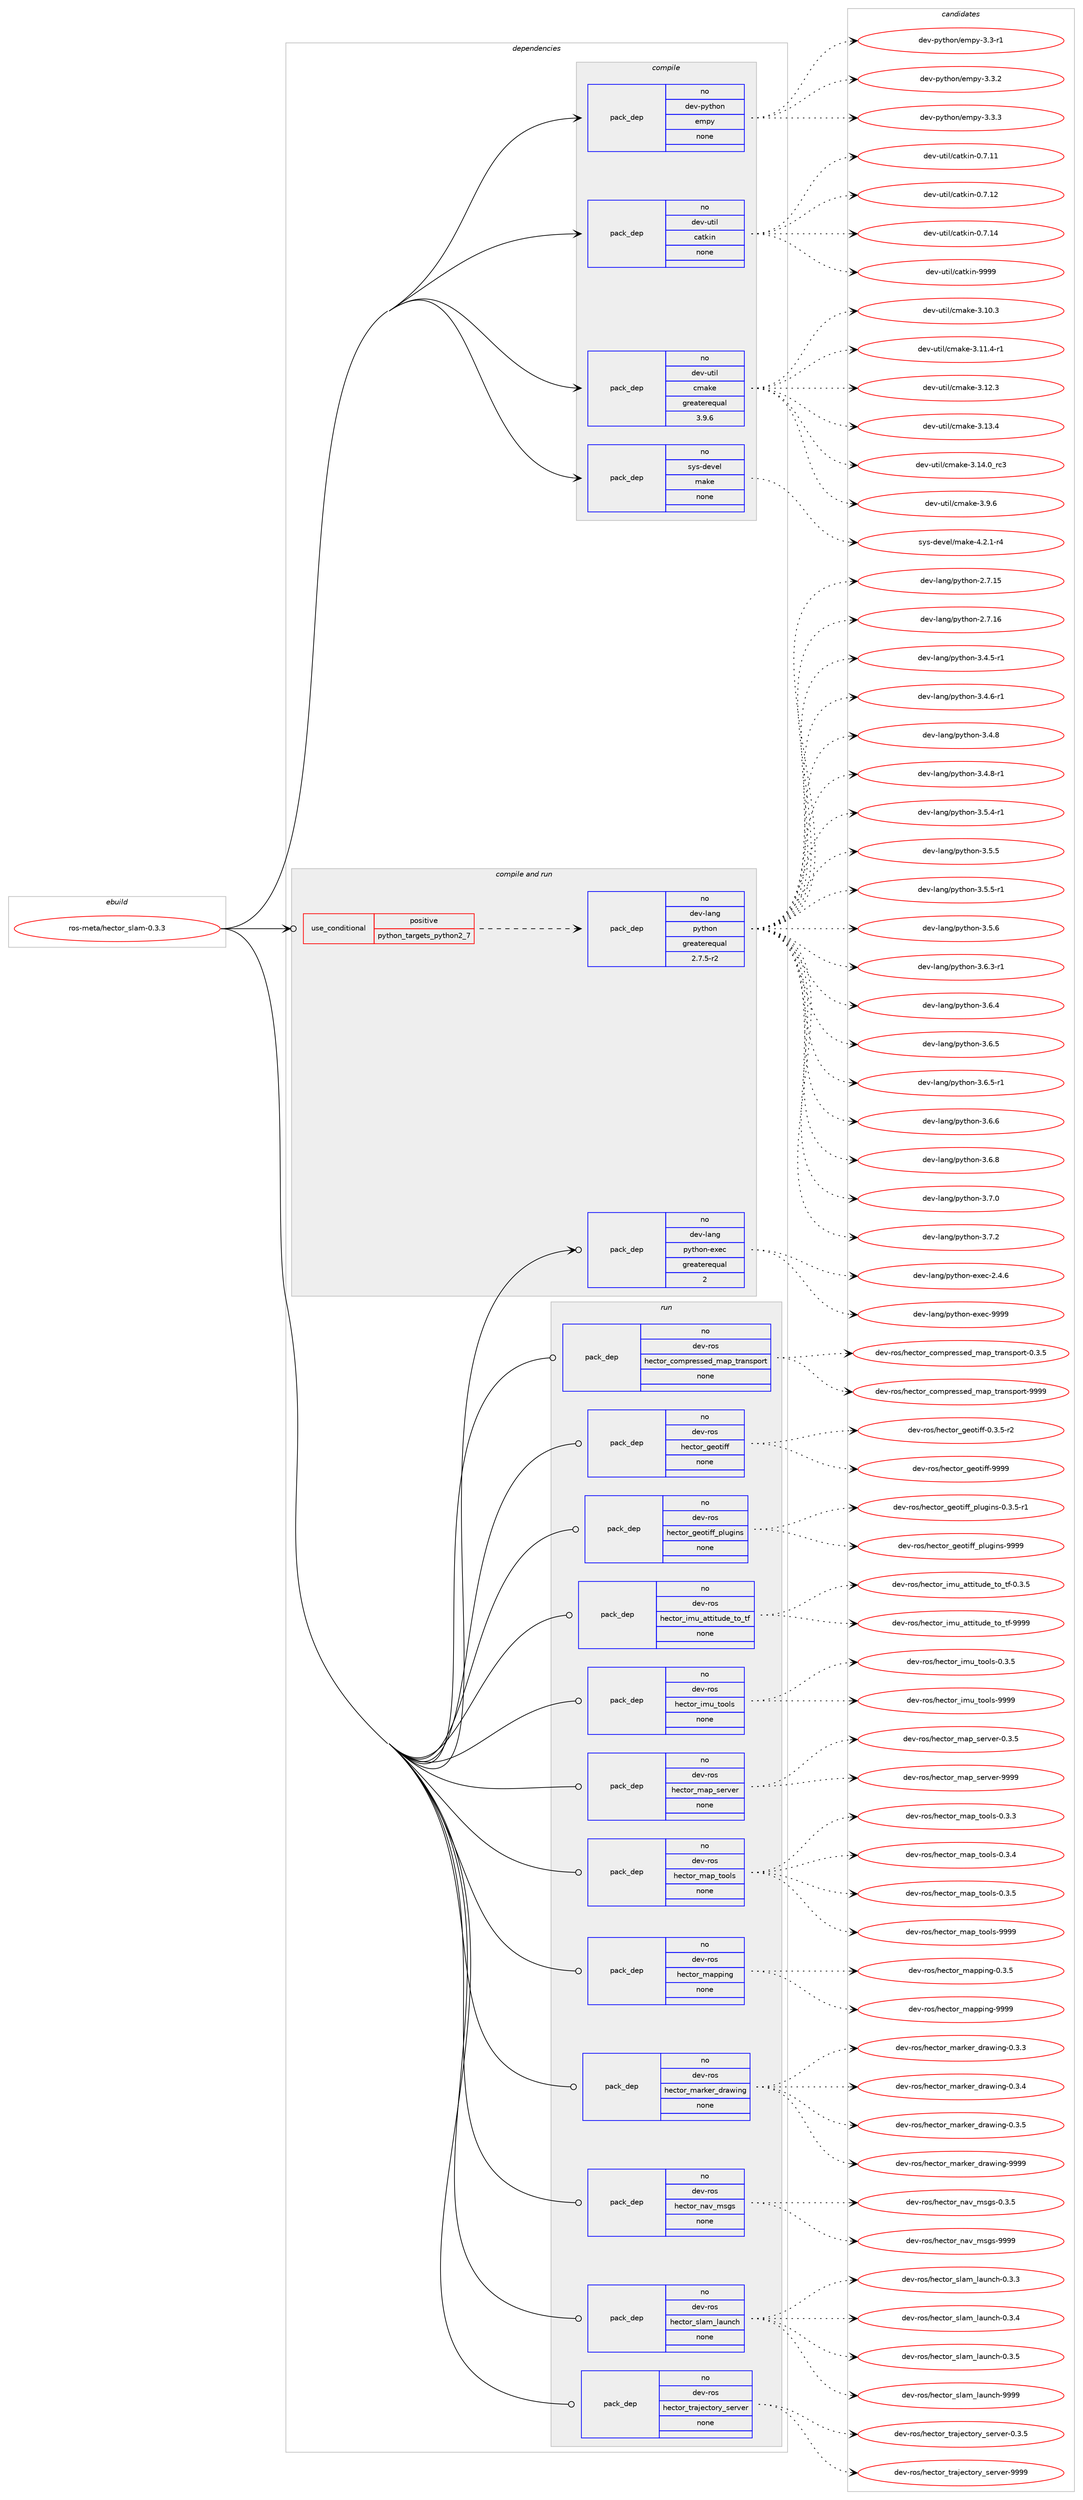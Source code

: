 digraph prolog {

# *************
# Graph options
# *************

newrank=true;
concentrate=true;
compound=true;
graph [rankdir=LR,fontname=Helvetica,fontsize=10,ranksep=1.5];#, ranksep=2.5, nodesep=0.2];
edge  [arrowhead=vee];
node  [fontname=Helvetica,fontsize=10];

# **********
# The ebuild
# **********

subgraph cluster_leftcol {
color=gray;
rank=same;
label=<<i>ebuild</i>>;
id [label="ros-meta/hector_slam-0.3.3", color=red, width=4, href="../ros-meta/hector_slam-0.3.3.svg"];
}

# ****************
# The dependencies
# ****************

subgraph cluster_midcol {
color=gray;
label=<<i>dependencies</i>>;
subgraph cluster_compile {
fillcolor="#eeeeee";
style=filled;
label=<<i>compile</i>>;
subgraph pack1203626 {
dependency1682884 [label=<<TABLE BORDER="0" CELLBORDER="1" CELLSPACING="0" CELLPADDING="4" WIDTH="220"><TR><TD ROWSPAN="6" CELLPADDING="30">pack_dep</TD></TR><TR><TD WIDTH="110">no</TD></TR><TR><TD>dev-python</TD></TR><TR><TD>empy</TD></TR><TR><TD>none</TD></TR><TR><TD></TD></TR></TABLE>>, shape=none, color=blue];
}
id:e -> dependency1682884:w [weight=20,style="solid",arrowhead="vee"];
subgraph pack1203627 {
dependency1682885 [label=<<TABLE BORDER="0" CELLBORDER="1" CELLSPACING="0" CELLPADDING="4" WIDTH="220"><TR><TD ROWSPAN="6" CELLPADDING="30">pack_dep</TD></TR><TR><TD WIDTH="110">no</TD></TR><TR><TD>dev-util</TD></TR><TR><TD>catkin</TD></TR><TR><TD>none</TD></TR><TR><TD></TD></TR></TABLE>>, shape=none, color=blue];
}
id:e -> dependency1682885:w [weight=20,style="solid",arrowhead="vee"];
subgraph pack1203628 {
dependency1682886 [label=<<TABLE BORDER="0" CELLBORDER="1" CELLSPACING="0" CELLPADDING="4" WIDTH="220"><TR><TD ROWSPAN="6" CELLPADDING="30">pack_dep</TD></TR><TR><TD WIDTH="110">no</TD></TR><TR><TD>dev-util</TD></TR><TR><TD>cmake</TD></TR><TR><TD>greaterequal</TD></TR><TR><TD>3.9.6</TD></TR></TABLE>>, shape=none, color=blue];
}
id:e -> dependency1682886:w [weight=20,style="solid",arrowhead="vee"];
subgraph pack1203629 {
dependency1682887 [label=<<TABLE BORDER="0" CELLBORDER="1" CELLSPACING="0" CELLPADDING="4" WIDTH="220"><TR><TD ROWSPAN="6" CELLPADDING="30">pack_dep</TD></TR><TR><TD WIDTH="110">no</TD></TR><TR><TD>sys-devel</TD></TR><TR><TD>make</TD></TR><TR><TD>none</TD></TR><TR><TD></TD></TR></TABLE>>, shape=none, color=blue];
}
id:e -> dependency1682887:w [weight=20,style="solid",arrowhead="vee"];
}
subgraph cluster_compileandrun {
fillcolor="#eeeeee";
style=filled;
label=<<i>compile and run</i>>;
subgraph cond451729 {
dependency1682888 [label=<<TABLE BORDER="0" CELLBORDER="1" CELLSPACING="0" CELLPADDING="4"><TR><TD ROWSPAN="3" CELLPADDING="10">use_conditional</TD></TR><TR><TD>positive</TD></TR><TR><TD>python_targets_python2_7</TD></TR></TABLE>>, shape=none, color=red];
subgraph pack1203630 {
dependency1682889 [label=<<TABLE BORDER="0" CELLBORDER="1" CELLSPACING="0" CELLPADDING="4" WIDTH="220"><TR><TD ROWSPAN="6" CELLPADDING="30">pack_dep</TD></TR><TR><TD WIDTH="110">no</TD></TR><TR><TD>dev-lang</TD></TR><TR><TD>python</TD></TR><TR><TD>greaterequal</TD></TR><TR><TD>2.7.5-r2</TD></TR></TABLE>>, shape=none, color=blue];
}
dependency1682888:e -> dependency1682889:w [weight=20,style="dashed",arrowhead="vee"];
}
id:e -> dependency1682888:w [weight=20,style="solid",arrowhead="odotvee"];
subgraph pack1203631 {
dependency1682890 [label=<<TABLE BORDER="0" CELLBORDER="1" CELLSPACING="0" CELLPADDING="4" WIDTH="220"><TR><TD ROWSPAN="6" CELLPADDING="30">pack_dep</TD></TR><TR><TD WIDTH="110">no</TD></TR><TR><TD>dev-lang</TD></TR><TR><TD>python-exec</TD></TR><TR><TD>greaterequal</TD></TR><TR><TD>2</TD></TR></TABLE>>, shape=none, color=blue];
}
id:e -> dependency1682890:w [weight=20,style="solid",arrowhead="odotvee"];
}
subgraph cluster_run {
fillcolor="#eeeeee";
style=filled;
label=<<i>run</i>>;
subgraph pack1203632 {
dependency1682891 [label=<<TABLE BORDER="0" CELLBORDER="1" CELLSPACING="0" CELLPADDING="4" WIDTH="220"><TR><TD ROWSPAN="6" CELLPADDING="30">pack_dep</TD></TR><TR><TD WIDTH="110">no</TD></TR><TR><TD>dev-ros</TD></TR><TR><TD>hector_compressed_map_transport</TD></TR><TR><TD>none</TD></TR><TR><TD></TD></TR></TABLE>>, shape=none, color=blue];
}
id:e -> dependency1682891:w [weight=20,style="solid",arrowhead="odot"];
subgraph pack1203633 {
dependency1682892 [label=<<TABLE BORDER="0" CELLBORDER="1" CELLSPACING="0" CELLPADDING="4" WIDTH="220"><TR><TD ROWSPAN="6" CELLPADDING="30">pack_dep</TD></TR><TR><TD WIDTH="110">no</TD></TR><TR><TD>dev-ros</TD></TR><TR><TD>hector_geotiff</TD></TR><TR><TD>none</TD></TR><TR><TD></TD></TR></TABLE>>, shape=none, color=blue];
}
id:e -> dependency1682892:w [weight=20,style="solid",arrowhead="odot"];
subgraph pack1203634 {
dependency1682893 [label=<<TABLE BORDER="0" CELLBORDER="1" CELLSPACING="0" CELLPADDING="4" WIDTH="220"><TR><TD ROWSPAN="6" CELLPADDING="30">pack_dep</TD></TR><TR><TD WIDTH="110">no</TD></TR><TR><TD>dev-ros</TD></TR><TR><TD>hector_geotiff_plugins</TD></TR><TR><TD>none</TD></TR><TR><TD></TD></TR></TABLE>>, shape=none, color=blue];
}
id:e -> dependency1682893:w [weight=20,style="solid",arrowhead="odot"];
subgraph pack1203635 {
dependency1682894 [label=<<TABLE BORDER="0" CELLBORDER="1" CELLSPACING="0" CELLPADDING="4" WIDTH="220"><TR><TD ROWSPAN="6" CELLPADDING="30">pack_dep</TD></TR><TR><TD WIDTH="110">no</TD></TR><TR><TD>dev-ros</TD></TR><TR><TD>hector_imu_attitude_to_tf</TD></TR><TR><TD>none</TD></TR><TR><TD></TD></TR></TABLE>>, shape=none, color=blue];
}
id:e -> dependency1682894:w [weight=20,style="solid",arrowhead="odot"];
subgraph pack1203636 {
dependency1682895 [label=<<TABLE BORDER="0" CELLBORDER="1" CELLSPACING="0" CELLPADDING="4" WIDTH="220"><TR><TD ROWSPAN="6" CELLPADDING="30">pack_dep</TD></TR><TR><TD WIDTH="110">no</TD></TR><TR><TD>dev-ros</TD></TR><TR><TD>hector_imu_tools</TD></TR><TR><TD>none</TD></TR><TR><TD></TD></TR></TABLE>>, shape=none, color=blue];
}
id:e -> dependency1682895:w [weight=20,style="solid",arrowhead="odot"];
subgraph pack1203637 {
dependency1682896 [label=<<TABLE BORDER="0" CELLBORDER="1" CELLSPACING="0" CELLPADDING="4" WIDTH="220"><TR><TD ROWSPAN="6" CELLPADDING="30">pack_dep</TD></TR><TR><TD WIDTH="110">no</TD></TR><TR><TD>dev-ros</TD></TR><TR><TD>hector_map_server</TD></TR><TR><TD>none</TD></TR><TR><TD></TD></TR></TABLE>>, shape=none, color=blue];
}
id:e -> dependency1682896:w [weight=20,style="solid",arrowhead="odot"];
subgraph pack1203638 {
dependency1682897 [label=<<TABLE BORDER="0" CELLBORDER="1" CELLSPACING="0" CELLPADDING="4" WIDTH="220"><TR><TD ROWSPAN="6" CELLPADDING="30">pack_dep</TD></TR><TR><TD WIDTH="110">no</TD></TR><TR><TD>dev-ros</TD></TR><TR><TD>hector_map_tools</TD></TR><TR><TD>none</TD></TR><TR><TD></TD></TR></TABLE>>, shape=none, color=blue];
}
id:e -> dependency1682897:w [weight=20,style="solid",arrowhead="odot"];
subgraph pack1203639 {
dependency1682898 [label=<<TABLE BORDER="0" CELLBORDER="1" CELLSPACING="0" CELLPADDING="4" WIDTH="220"><TR><TD ROWSPAN="6" CELLPADDING="30">pack_dep</TD></TR><TR><TD WIDTH="110">no</TD></TR><TR><TD>dev-ros</TD></TR><TR><TD>hector_mapping</TD></TR><TR><TD>none</TD></TR><TR><TD></TD></TR></TABLE>>, shape=none, color=blue];
}
id:e -> dependency1682898:w [weight=20,style="solid",arrowhead="odot"];
subgraph pack1203640 {
dependency1682899 [label=<<TABLE BORDER="0" CELLBORDER="1" CELLSPACING="0" CELLPADDING="4" WIDTH="220"><TR><TD ROWSPAN="6" CELLPADDING="30">pack_dep</TD></TR><TR><TD WIDTH="110">no</TD></TR><TR><TD>dev-ros</TD></TR><TR><TD>hector_marker_drawing</TD></TR><TR><TD>none</TD></TR><TR><TD></TD></TR></TABLE>>, shape=none, color=blue];
}
id:e -> dependency1682899:w [weight=20,style="solid",arrowhead="odot"];
subgraph pack1203641 {
dependency1682900 [label=<<TABLE BORDER="0" CELLBORDER="1" CELLSPACING="0" CELLPADDING="4" WIDTH="220"><TR><TD ROWSPAN="6" CELLPADDING="30">pack_dep</TD></TR><TR><TD WIDTH="110">no</TD></TR><TR><TD>dev-ros</TD></TR><TR><TD>hector_nav_msgs</TD></TR><TR><TD>none</TD></TR><TR><TD></TD></TR></TABLE>>, shape=none, color=blue];
}
id:e -> dependency1682900:w [weight=20,style="solid",arrowhead="odot"];
subgraph pack1203642 {
dependency1682901 [label=<<TABLE BORDER="0" CELLBORDER="1" CELLSPACING="0" CELLPADDING="4" WIDTH="220"><TR><TD ROWSPAN="6" CELLPADDING="30">pack_dep</TD></TR><TR><TD WIDTH="110">no</TD></TR><TR><TD>dev-ros</TD></TR><TR><TD>hector_slam_launch</TD></TR><TR><TD>none</TD></TR><TR><TD></TD></TR></TABLE>>, shape=none, color=blue];
}
id:e -> dependency1682901:w [weight=20,style="solid",arrowhead="odot"];
subgraph pack1203643 {
dependency1682902 [label=<<TABLE BORDER="0" CELLBORDER="1" CELLSPACING="0" CELLPADDING="4" WIDTH="220"><TR><TD ROWSPAN="6" CELLPADDING="30">pack_dep</TD></TR><TR><TD WIDTH="110">no</TD></TR><TR><TD>dev-ros</TD></TR><TR><TD>hector_trajectory_server</TD></TR><TR><TD>none</TD></TR><TR><TD></TD></TR></TABLE>>, shape=none, color=blue];
}
id:e -> dependency1682902:w [weight=20,style="solid",arrowhead="odot"];
}
}

# **************
# The candidates
# **************

subgraph cluster_choices {
rank=same;
color=gray;
label=<<i>candidates</i>>;

subgraph choice1203626 {
color=black;
nodesep=1;
choice1001011184511212111610411111047101109112121455146514511449 [label="dev-python/empy-3.3-r1", color=red, width=4,href="../dev-python/empy-3.3-r1.svg"];
choice1001011184511212111610411111047101109112121455146514650 [label="dev-python/empy-3.3.2", color=red, width=4,href="../dev-python/empy-3.3.2.svg"];
choice1001011184511212111610411111047101109112121455146514651 [label="dev-python/empy-3.3.3", color=red, width=4,href="../dev-python/empy-3.3.3.svg"];
dependency1682884:e -> choice1001011184511212111610411111047101109112121455146514511449:w [style=dotted,weight="100"];
dependency1682884:e -> choice1001011184511212111610411111047101109112121455146514650:w [style=dotted,weight="100"];
dependency1682884:e -> choice1001011184511212111610411111047101109112121455146514651:w [style=dotted,weight="100"];
}
subgraph choice1203627 {
color=black;
nodesep=1;
choice1001011184511711610510847999711610710511045484655464949 [label="dev-util/catkin-0.7.11", color=red, width=4,href="../dev-util/catkin-0.7.11.svg"];
choice1001011184511711610510847999711610710511045484655464950 [label="dev-util/catkin-0.7.12", color=red, width=4,href="../dev-util/catkin-0.7.12.svg"];
choice1001011184511711610510847999711610710511045484655464952 [label="dev-util/catkin-0.7.14", color=red, width=4,href="../dev-util/catkin-0.7.14.svg"];
choice100101118451171161051084799971161071051104557575757 [label="dev-util/catkin-9999", color=red, width=4,href="../dev-util/catkin-9999.svg"];
dependency1682885:e -> choice1001011184511711610510847999711610710511045484655464949:w [style=dotted,weight="100"];
dependency1682885:e -> choice1001011184511711610510847999711610710511045484655464950:w [style=dotted,weight="100"];
dependency1682885:e -> choice1001011184511711610510847999711610710511045484655464952:w [style=dotted,weight="100"];
dependency1682885:e -> choice100101118451171161051084799971161071051104557575757:w [style=dotted,weight="100"];
}
subgraph choice1203628 {
color=black;
nodesep=1;
choice1001011184511711610510847991099710710145514649484651 [label="dev-util/cmake-3.10.3", color=red, width=4,href="../dev-util/cmake-3.10.3.svg"];
choice10010111845117116105108479910997107101455146494946524511449 [label="dev-util/cmake-3.11.4-r1", color=red, width=4,href="../dev-util/cmake-3.11.4-r1.svg"];
choice1001011184511711610510847991099710710145514649504651 [label="dev-util/cmake-3.12.3", color=red, width=4,href="../dev-util/cmake-3.12.3.svg"];
choice1001011184511711610510847991099710710145514649514652 [label="dev-util/cmake-3.13.4", color=red, width=4,href="../dev-util/cmake-3.13.4.svg"];
choice1001011184511711610510847991099710710145514649524648951149951 [label="dev-util/cmake-3.14.0_rc3", color=red, width=4,href="../dev-util/cmake-3.14.0_rc3.svg"];
choice10010111845117116105108479910997107101455146574654 [label="dev-util/cmake-3.9.6", color=red, width=4,href="../dev-util/cmake-3.9.6.svg"];
dependency1682886:e -> choice1001011184511711610510847991099710710145514649484651:w [style=dotted,weight="100"];
dependency1682886:e -> choice10010111845117116105108479910997107101455146494946524511449:w [style=dotted,weight="100"];
dependency1682886:e -> choice1001011184511711610510847991099710710145514649504651:w [style=dotted,weight="100"];
dependency1682886:e -> choice1001011184511711610510847991099710710145514649514652:w [style=dotted,weight="100"];
dependency1682886:e -> choice1001011184511711610510847991099710710145514649524648951149951:w [style=dotted,weight="100"];
dependency1682886:e -> choice10010111845117116105108479910997107101455146574654:w [style=dotted,weight="100"];
}
subgraph choice1203629 {
color=black;
nodesep=1;
choice1151211154510010111810110847109971071014552465046494511452 [label="sys-devel/make-4.2.1-r4", color=red, width=4,href="../sys-devel/make-4.2.1-r4.svg"];
dependency1682887:e -> choice1151211154510010111810110847109971071014552465046494511452:w [style=dotted,weight="100"];
}
subgraph choice1203630 {
color=black;
nodesep=1;
choice10010111845108971101034711212111610411111045504655464953 [label="dev-lang/python-2.7.15", color=red, width=4,href="../dev-lang/python-2.7.15.svg"];
choice10010111845108971101034711212111610411111045504655464954 [label="dev-lang/python-2.7.16", color=red, width=4,href="../dev-lang/python-2.7.16.svg"];
choice1001011184510897110103471121211161041111104551465246534511449 [label="dev-lang/python-3.4.5-r1", color=red, width=4,href="../dev-lang/python-3.4.5-r1.svg"];
choice1001011184510897110103471121211161041111104551465246544511449 [label="dev-lang/python-3.4.6-r1", color=red, width=4,href="../dev-lang/python-3.4.6-r1.svg"];
choice100101118451089711010347112121116104111110455146524656 [label="dev-lang/python-3.4.8", color=red, width=4,href="../dev-lang/python-3.4.8.svg"];
choice1001011184510897110103471121211161041111104551465246564511449 [label="dev-lang/python-3.4.8-r1", color=red, width=4,href="../dev-lang/python-3.4.8-r1.svg"];
choice1001011184510897110103471121211161041111104551465346524511449 [label="dev-lang/python-3.5.4-r1", color=red, width=4,href="../dev-lang/python-3.5.4-r1.svg"];
choice100101118451089711010347112121116104111110455146534653 [label="dev-lang/python-3.5.5", color=red, width=4,href="../dev-lang/python-3.5.5.svg"];
choice1001011184510897110103471121211161041111104551465346534511449 [label="dev-lang/python-3.5.5-r1", color=red, width=4,href="../dev-lang/python-3.5.5-r1.svg"];
choice100101118451089711010347112121116104111110455146534654 [label="dev-lang/python-3.5.6", color=red, width=4,href="../dev-lang/python-3.5.6.svg"];
choice1001011184510897110103471121211161041111104551465446514511449 [label="dev-lang/python-3.6.3-r1", color=red, width=4,href="../dev-lang/python-3.6.3-r1.svg"];
choice100101118451089711010347112121116104111110455146544652 [label="dev-lang/python-3.6.4", color=red, width=4,href="../dev-lang/python-3.6.4.svg"];
choice100101118451089711010347112121116104111110455146544653 [label="dev-lang/python-3.6.5", color=red, width=4,href="../dev-lang/python-3.6.5.svg"];
choice1001011184510897110103471121211161041111104551465446534511449 [label="dev-lang/python-3.6.5-r1", color=red, width=4,href="../dev-lang/python-3.6.5-r1.svg"];
choice100101118451089711010347112121116104111110455146544654 [label="dev-lang/python-3.6.6", color=red, width=4,href="../dev-lang/python-3.6.6.svg"];
choice100101118451089711010347112121116104111110455146544656 [label="dev-lang/python-3.6.8", color=red, width=4,href="../dev-lang/python-3.6.8.svg"];
choice100101118451089711010347112121116104111110455146554648 [label="dev-lang/python-3.7.0", color=red, width=4,href="../dev-lang/python-3.7.0.svg"];
choice100101118451089711010347112121116104111110455146554650 [label="dev-lang/python-3.7.2", color=red, width=4,href="../dev-lang/python-3.7.2.svg"];
dependency1682889:e -> choice10010111845108971101034711212111610411111045504655464953:w [style=dotted,weight="100"];
dependency1682889:e -> choice10010111845108971101034711212111610411111045504655464954:w [style=dotted,weight="100"];
dependency1682889:e -> choice1001011184510897110103471121211161041111104551465246534511449:w [style=dotted,weight="100"];
dependency1682889:e -> choice1001011184510897110103471121211161041111104551465246544511449:w [style=dotted,weight="100"];
dependency1682889:e -> choice100101118451089711010347112121116104111110455146524656:w [style=dotted,weight="100"];
dependency1682889:e -> choice1001011184510897110103471121211161041111104551465246564511449:w [style=dotted,weight="100"];
dependency1682889:e -> choice1001011184510897110103471121211161041111104551465346524511449:w [style=dotted,weight="100"];
dependency1682889:e -> choice100101118451089711010347112121116104111110455146534653:w [style=dotted,weight="100"];
dependency1682889:e -> choice1001011184510897110103471121211161041111104551465346534511449:w [style=dotted,weight="100"];
dependency1682889:e -> choice100101118451089711010347112121116104111110455146534654:w [style=dotted,weight="100"];
dependency1682889:e -> choice1001011184510897110103471121211161041111104551465446514511449:w [style=dotted,weight="100"];
dependency1682889:e -> choice100101118451089711010347112121116104111110455146544652:w [style=dotted,weight="100"];
dependency1682889:e -> choice100101118451089711010347112121116104111110455146544653:w [style=dotted,weight="100"];
dependency1682889:e -> choice1001011184510897110103471121211161041111104551465446534511449:w [style=dotted,weight="100"];
dependency1682889:e -> choice100101118451089711010347112121116104111110455146544654:w [style=dotted,weight="100"];
dependency1682889:e -> choice100101118451089711010347112121116104111110455146544656:w [style=dotted,weight="100"];
dependency1682889:e -> choice100101118451089711010347112121116104111110455146554648:w [style=dotted,weight="100"];
dependency1682889:e -> choice100101118451089711010347112121116104111110455146554650:w [style=dotted,weight="100"];
}
subgraph choice1203631 {
color=black;
nodesep=1;
choice1001011184510897110103471121211161041111104510112010199455046524654 [label="dev-lang/python-exec-2.4.6", color=red, width=4,href="../dev-lang/python-exec-2.4.6.svg"];
choice10010111845108971101034711212111610411111045101120101994557575757 [label="dev-lang/python-exec-9999", color=red, width=4,href="../dev-lang/python-exec-9999.svg"];
dependency1682890:e -> choice1001011184510897110103471121211161041111104510112010199455046524654:w [style=dotted,weight="100"];
dependency1682890:e -> choice10010111845108971101034711212111610411111045101120101994557575757:w [style=dotted,weight="100"];
}
subgraph choice1203632 {
color=black;
nodesep=1;
choice100101118451141111154710410199116111114959911110911211410111511510110095109971129511611497110115112111114116454846514653 [label="dev-ros/hector_compressed_map_transport-0.3.5", color=red, width=4,href="../dev-ros/hector_compressed_map_transport-0.3.5.svg"];
choice1001011184511411111547104101991161111149599111109112114101115115101100951099711295116114971101151121111141164557575757 [label="dev-ros/hector_compressed_map_transport-9999", color=red, width=4,href="../dev-ros/hector_compressed_map_transport-9999.svg"];
dependency1682891:e -> choice100101118451141111154710410199116111114959911110911211410111511510110095109971129511611497110115112111114116454846514653:w [style=dotted,weight="100"];
dependency1682891:e -> choice1001011184511411111547104101991161111149599111109112114101115115101100951099711295116114971101151121111141164557575757:w [style=dotted,weight="100"];
}
subgraph choice1203633 {
color=black;
nodesep=1;
choice100101118451141111154710410199116111114951031011111161051021024548465146534511450 [label="dev-ros/hector_geotiff-0.3.5-r2", color=red, width=4,href="../dev-ros/hector_geotiff-0.3.5-r2.svg"];
choice100101118451141111154710410199116111114951031011111161051021024557575757 [label="dev-ros/hector_geotiff-9999", color=red, width=4,href="../dev-ros/hector_geotiff-9999.svg"];
dependency1682892:e -> choice100101118451141111154710410199116111114951031011111161051021024548465146534511450:w [style=dotted,weight="100"];
dependency1682892:e -> choice100101118451141111154710410199116111114951031011111161051021024557575757:w [style=dotted,weight="100"];
}
subgraph choice1203634 {
color=black;
nodesep=1;
choice10010111845114111115471041019911611111495103101111116105102102951121081171031051101154548465146534511449 [label="dev-ros/hector_geotiff_plugins-0.3.5-r1", color=red, width=4,href="../dev-ros/hector_geotiff_plugins-0.3.5-r1.svg"];
choice10010111845114111115471041019911611111495103101111116105102102951121081171031051101154557575757 [label="dev-ros/hector_geotiff_plugins-9999", color=red, width=4,href="../dev-ros/hector_geotiff_plugins-9999.svg"];
dependency1682893:e -> choice10010111845114111115471041019911611111495103101111116105102102951121081171031051101154548465146534511449:w [style=dotted,weight="100"];
dependency1682893:e -> choice10010111845114111115471041019911611111495103101111116105102102951121081171031051101154557575757:w [style=dotted,weight="100"];
}
subgraph choice1203635 {
color=black;
nodesep=1;
choice1001011184511411111547104101991161111149510510911795971161161051161171001019511611195116102454846514653 [label="dev-ros/hector_imu_attitude_to_tf-0.3.5", color=red, width=4,href="../dev-ros/hector_imu_attitude_to_tf-0.3.5.svg"];
choice10010111845114111115471041019911611111495105109117959711611610511611710010195116111951161024557575757 [label="dev-ros/hector_imu_attitude_to_tf-9999", color=red, width=4,href="../dev-ros/hector_imu_attitude_to_tf-9999.svg"];
dependency1682894:e -> choice1001011184511411111547104101991161111149510510911795971161161051161171001019511611195116102454846514653:w [style=dotted,weight="100"];
dependency1682894:e -> choice10010111845114111115471041019911611111495105109117959711611610511611710010195116111951161024557575757:w [style=dotted,weight="100"];
}
subgraph choice1203636 {
color=black;
nodesep=1;
choice1001011184511411111547104101991161111149510510911795116111111108115454846514653 [label="dev-ros/hector_imu_tools-0.3.5", color=red, width=4,href="../dev-ros/hector_imu_tools-0.3.5.svg"];
choice10010111845114111115471041019911611111495105109117951161111111081154557575757 [label="dev-ros/hector_imu_tools-9999", color=red, width=4,href="../dev-ros/hector_imu_tools-9999.svg"];
dependency1682895:e -> choice1001011184511411111547104101991161111149510510911795116111111108115454846514653:w [style=dotted,weight="100"];
dependency1682895:e -> choice10010111845114111115471041019911611111495105109117951161111111081154557575757:w [style=dotted,weight="100"];
}
subgraph choice1203637 {
color=black;
nodesep=1;
choice100101118451141111154710410199116111114951099711295115101114118101114454846514653 [label="dev-ros/hector_map_server-0.3.5", color=red, width=4,href="../dev-ros/hector_map_server-0.3.5.svg"];
choice1001011184511411111547104101991161111149510997112951151011141181011144557575757 [label="dev-ros/hector_map_server-9999", color=red, width=4,href="../dev-ros/hector_map_server-9999.svg"];
dependency1682896:e -> choice100101118451141111154710410199116111114951099711295115101114118101114454846514653:w [style=dotted,weight="100"];
dependency1682896:e -> choice1001011184511411111547104101991161111149510997112951151011141181011144557575757:w [style=dotted,weight="100"];
}
subgraph choice1203638 {
color=black;
nodesep=1;
choice100101118451141111154710410199116111114951099711295116111111108115454846514651 [label="dev-ros/hector_map_tools-0.3.3", color=red, width=4,href="../dev-ros/hector_map_tools-0.3.3.svg"];
choice100101118451141111154710410199116111114951099711295116111111108115454846514652 [label="dev-ros/hector_map_tools-0.3.4", color=red, width=4,href="../dev-ros/hector_map_tools-0.3.4.svg"];
choice100101118451141111154710410199116111114951099711295116111111108115454846514653 [label="dev-ros/hector_map_tools-0.3.5", color=red, width=4,href="../dev-ros/hector_map_tools-0.3.5.svg"];
choice1001011184511411111547104101991161111149510997112951161111111081154557575757 [label="dev-ros/hector_map_tools-9999", color=red, width=4,href="../dev-ros/hector_map_tools-9999.svg"];
dependency1682897:e -> choice100101118451141111154710410199116111114951099711295116111111108115454846514651:w [style=dotted,weight="100"];
dependency1682897:e -> choice100101118451141111154710410199116111114951099711295116111111108115454846514652:w [style=dotted,weight="100"];
dependency1682897:e -> choice100101118451141111154710410199116111114951099711295116111111108115454846514653:w [style=dotted,weight="100"];
dependency1682897:e -> choice1001011184511411111547104101991161111149510997112951161111111081154557575757:w [style=dotted,weight="100"];
}
subgraph choice1203639 {
color=black;
nodesep=1;
choice1001011184511411111547104101991161111149510997112112105110103454846514653 [label="dev-ros/hector_mapping-0.3.5", color=red, width=4,href="../dev-ros/hector_mapping-0.3.5.svg"];
choice10010111845114111115471041019911611111495109971121121051101034557575757 [label="dev-ros/hector_mapping-9999", color=red, width=4,href="../dev-ros/hector_mapping-9999.svg"];
dependency1682898:e -> choice1001011184511411111547104101991161111149510997112112105110103454846514653:w [style=dotted,weight="100"];
dependency1682898:e -> choice10010111845114111115471041019911611111495109971121121051101034557575757:w [style=dotted,weight="100"];
}
subgraph choice1203640 {
color=black;
nodesep=1;
choice10010111845114111115471041019911611111495109971141071011149510011497119105110103454846514651 [label="dev-ros/hector_marker_drawing-0.3.3", color=red, width=4,href="../dev-ros/hector_marker_drawing-0.3.3.svg"];
choice10010111845114111115471041019911611111495109971141071011149510011497119105110103454846514652 [label="dev-ros/hector_marker_drawing-0.3.4", color=red, width=4,href="../dev-ros/hector_marker_drawing-0.3.4.svg"];
choice10010111845114111115471041019911611111495109971141071011149510011497119105110103454846514653 [label="dev-ros/hector_marker_drawing-0.3.5", color=red, width=4,href="../dev-ros/hector_marker_drawing-0.3.5.svg"];
choice100101118451141111154710410199116111114951099711410710111495100114971191051101034557575757 [label="dev-ros/hector_marker_drawing-9999", color=red, width=4,href="../dev-ros/hector_marker_drawing-9999.svg"];
dependency1682899:e -> choice10010111845114111115471041019911611111495109971141071011149510011497119105110103454846514651:w [style=dotted,weight="100"];
dependency1682899:e -> choice10010111845114111115471041019911611111495109971141071011149510011497119105110103454846514652:w [style=dotted,weight="100"];
dependency1682899:e -> choice10010111845114111115471041019911611111495109971141071011149510011497119105110103454846514653:w [style=dotted,weight="100"];
dependency1682899:e -> choice100101118451141111154710410199116111114951099711410710111495100114971191051101034557575757:w [style=dotted,weight="100"];
}
subgraph choice1203641 {
color=black;
nodesep=1;
choice100101118451141111154710410199116111114951109711895109115103115454846514653 [label="dev-ros/hector_nav_msgs-0.3.5", color=red, width=4,href="../dev-ros/hector_nav_msgs-0.3.5.svg"];
choice1001011184511411111547104101991161111149511097118951091151031154557575757 [label="dev-ros/hector_nav_msgs-9999", color=red, width=4,href="../dev-ros/hector_nav_msgs-9999.svg"];
dependency1682900:e -> choice100101118451141111154710410199116111114951109711895109115103115454846514653:w [style=dotted,weight="100"];
dependency1682900:e -> choice1001011184511411111547104101991161111149511097118951091151031154557575757:w [style=dotted,weight="100"];
}
subgraph choice1203642 {
color=black;
nodesep=1;
choice1001011184511411111547104101991161111149511510897109951089711711099104454846514651 [label="dev-ros/hector_slam_launch-0.3.3", color=red, width=4,href="../dev-ros/hector_slam_launch-0.3.3.svg"];
choice1001011184511411111547104101991161111149511510897109951089711711099104454846514652 [label="dev-ros/hector_slam_launch-0.3.4", color=red, width=4,href="../dev-ros/hector_slam_launch-0.3.4.svg"];
choice1001011184511411111547104101991161111149511510897109951089711711099104454846514653 [label="dev-ros/hector_slam_launch-0.3.5", color=red, width=4,href="../dev-ros/hector_slam_launch-0.3.5.svg"];
choice10010111845114111115471041019911611111495115108971099510897117110991044557575757 [label="dev-ros/hector_slam_launch-9999", color=red, width=4,href="../dev-ros/hector_slam_launch-9999.svg"];
dependency1682901:e -> choice1001011184511411111547104101991161111149511510897109951089711711099104454846514651:w [style=dotted,weight="100"];
dependency1682901:e -> choice1001011184511411111547104101991161111149511510897109951089711711099104454846514652:w [style=dotted,weight="100"];
dependency1682901:e -> choice1001011184511411111547104101991161111149511510897109951089711711099104454846514653:w [style=dotted,weight="100"];
dependency1682901:e -> choice10010111845114111115471041019911611111495115108971099510897117110991044557575757:w [style=dotted,weight="100"];
}
subgraph choice1203643 {
color=black;
nodesep=1;
choice10010111845114111115471041019911611111495116114971061019911611111412195115101114118101114454846514653 [label="dev-ros/hector_trajectory_server-0.3.5", color=red, width=4,href="../dev-ros/hector_trajectory_server-0.3.5.svg"];
choice100101118451141111154710410199116111114951161149710610199116111114121951151011141181011144557575757 [label="dev-ros/hector_trajectory_server-9999", color=red, width=4,href="../dev-ros/hector_trajectory_server-9999.svg"];
dependency1682902:e -> choice10010111845114111115471041019911611111495116114971061019911611111412195115101114118101114454846514653:w [style=dotted,weight="100"];
dependency1682902:e -> choice100101118451141111154710410199116111114951161149710610199116111114121951151011141181011144557575757:w [style=dotted,weight="100"];
}
}

}
